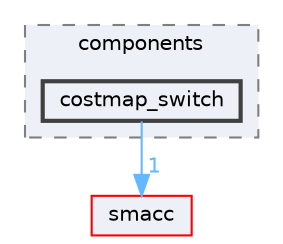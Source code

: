 digraph "smacc_client_library/move_base_z_client/move_base_z_client_plugin/include/move_base_z_client_plugin/components/costmap_switch"
{
 // LATEX_PDF_SIZE
  bgcolor="transparent";
  edge [fontname=Helvetica,fontsize=10,labelfontname=Helvetica,labelfontsize=10];
  node [fontname=Helvetica,fontsize=10,shape=box,height=0.2,width=0.4];
  compound=true
  subgraph clusterdir_0356d6e507c87c88329bad404c445d06 {
    graph [ bgcolor="#edf0f7", pencolor="grey50", label="components", fontname=Helvetica,fontsize=10 style="filled,dashed", URL="dir_0356d6e507c87c88329bad404c445d06.html",tooltip=""]
  dir_9cb79fdd8ba140f3073b57cb4999ab08 [label="costmap_switch", fillcolor="#edf0f7", color="grey25", style="filled,bold", URL="dir_9cb79fdd8ba140f3073b57cb4999ab08.html",tooltip=""];
  }
  dir_6e3e4532ae0db906acb0c92fce514b9e [label="smacc", fillcolor="#edf0f7", color="red", style="filled", URL="dir_6e3e4532ae0db906acb0c92fce514b9e.html",tooltip=""];
  dir_9cb79fdd8ba140f3073b57cb4999ab08->dir_6e3e4532ae0db906acb0c92fce514b9e [headlabel="1", labeldistance=1.5 headhref="dir_000024_000090.html" color="steelblue1" fontcolor="steelblue1"];
}
